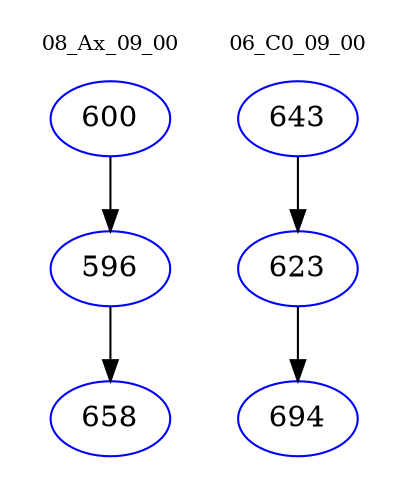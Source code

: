digraph{
subgraph cluster_0 {
color = white
label = "08_Ax_09_00";
fontsize=10;
T0_600 [label="600", color="blue"]
T0_600 -> T0_596 [color="black"]
T0_596 [label="596", color="blue"]
T0_596 -> T0_658 [color="black"]
T0_658 [label="658", color="blue"]
}
subgraph cluster_1 {
color = white
label = "06_C0_09_00";
fontsize=10;
T1_643 [label="643", color="blue"]
T1_643 -> T1_623 [color="black"]
T1_623 [label="623", color="blue"]
T1_623 -> T1_694 [color="black"]
T1_694 [label="694", color="blue"]
}
}
